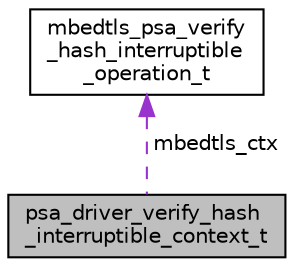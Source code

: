 digraph "psa_driver_verify_hash_interruptible_context_t"
{
 // LATEX_PDF_SIZE
  edge [fontname="Helvetica",fontsize="10",labelfontname="Helvetica",labelfontsize="10"];
  node [fontname="Helvetica",fontsize="10",shape=record];
  Node1 [label="psa_driver_verify_hash\l_interruptible_context_t",height=0.2,width=0.4,color="black", fillcolor="grey75", style="filled", fontcolor="black",tooltip=" "];
  Node2 -> Node1 [dir="back",color="darkorchid3",fontsize="10",style="dashed",label=" mbedtls_ctx" ,fontname="Helvetica"];
  Node2 [label="mbedtls_psa_verify\l_hash_interruptible\l_operation_t",height=0.2,width=0.4,color="black", fillcolor="white", style="filled",URL="$structmbedtls__psa__verify__hash__interruptible__operation__t.html",tooltip=" "];
}
